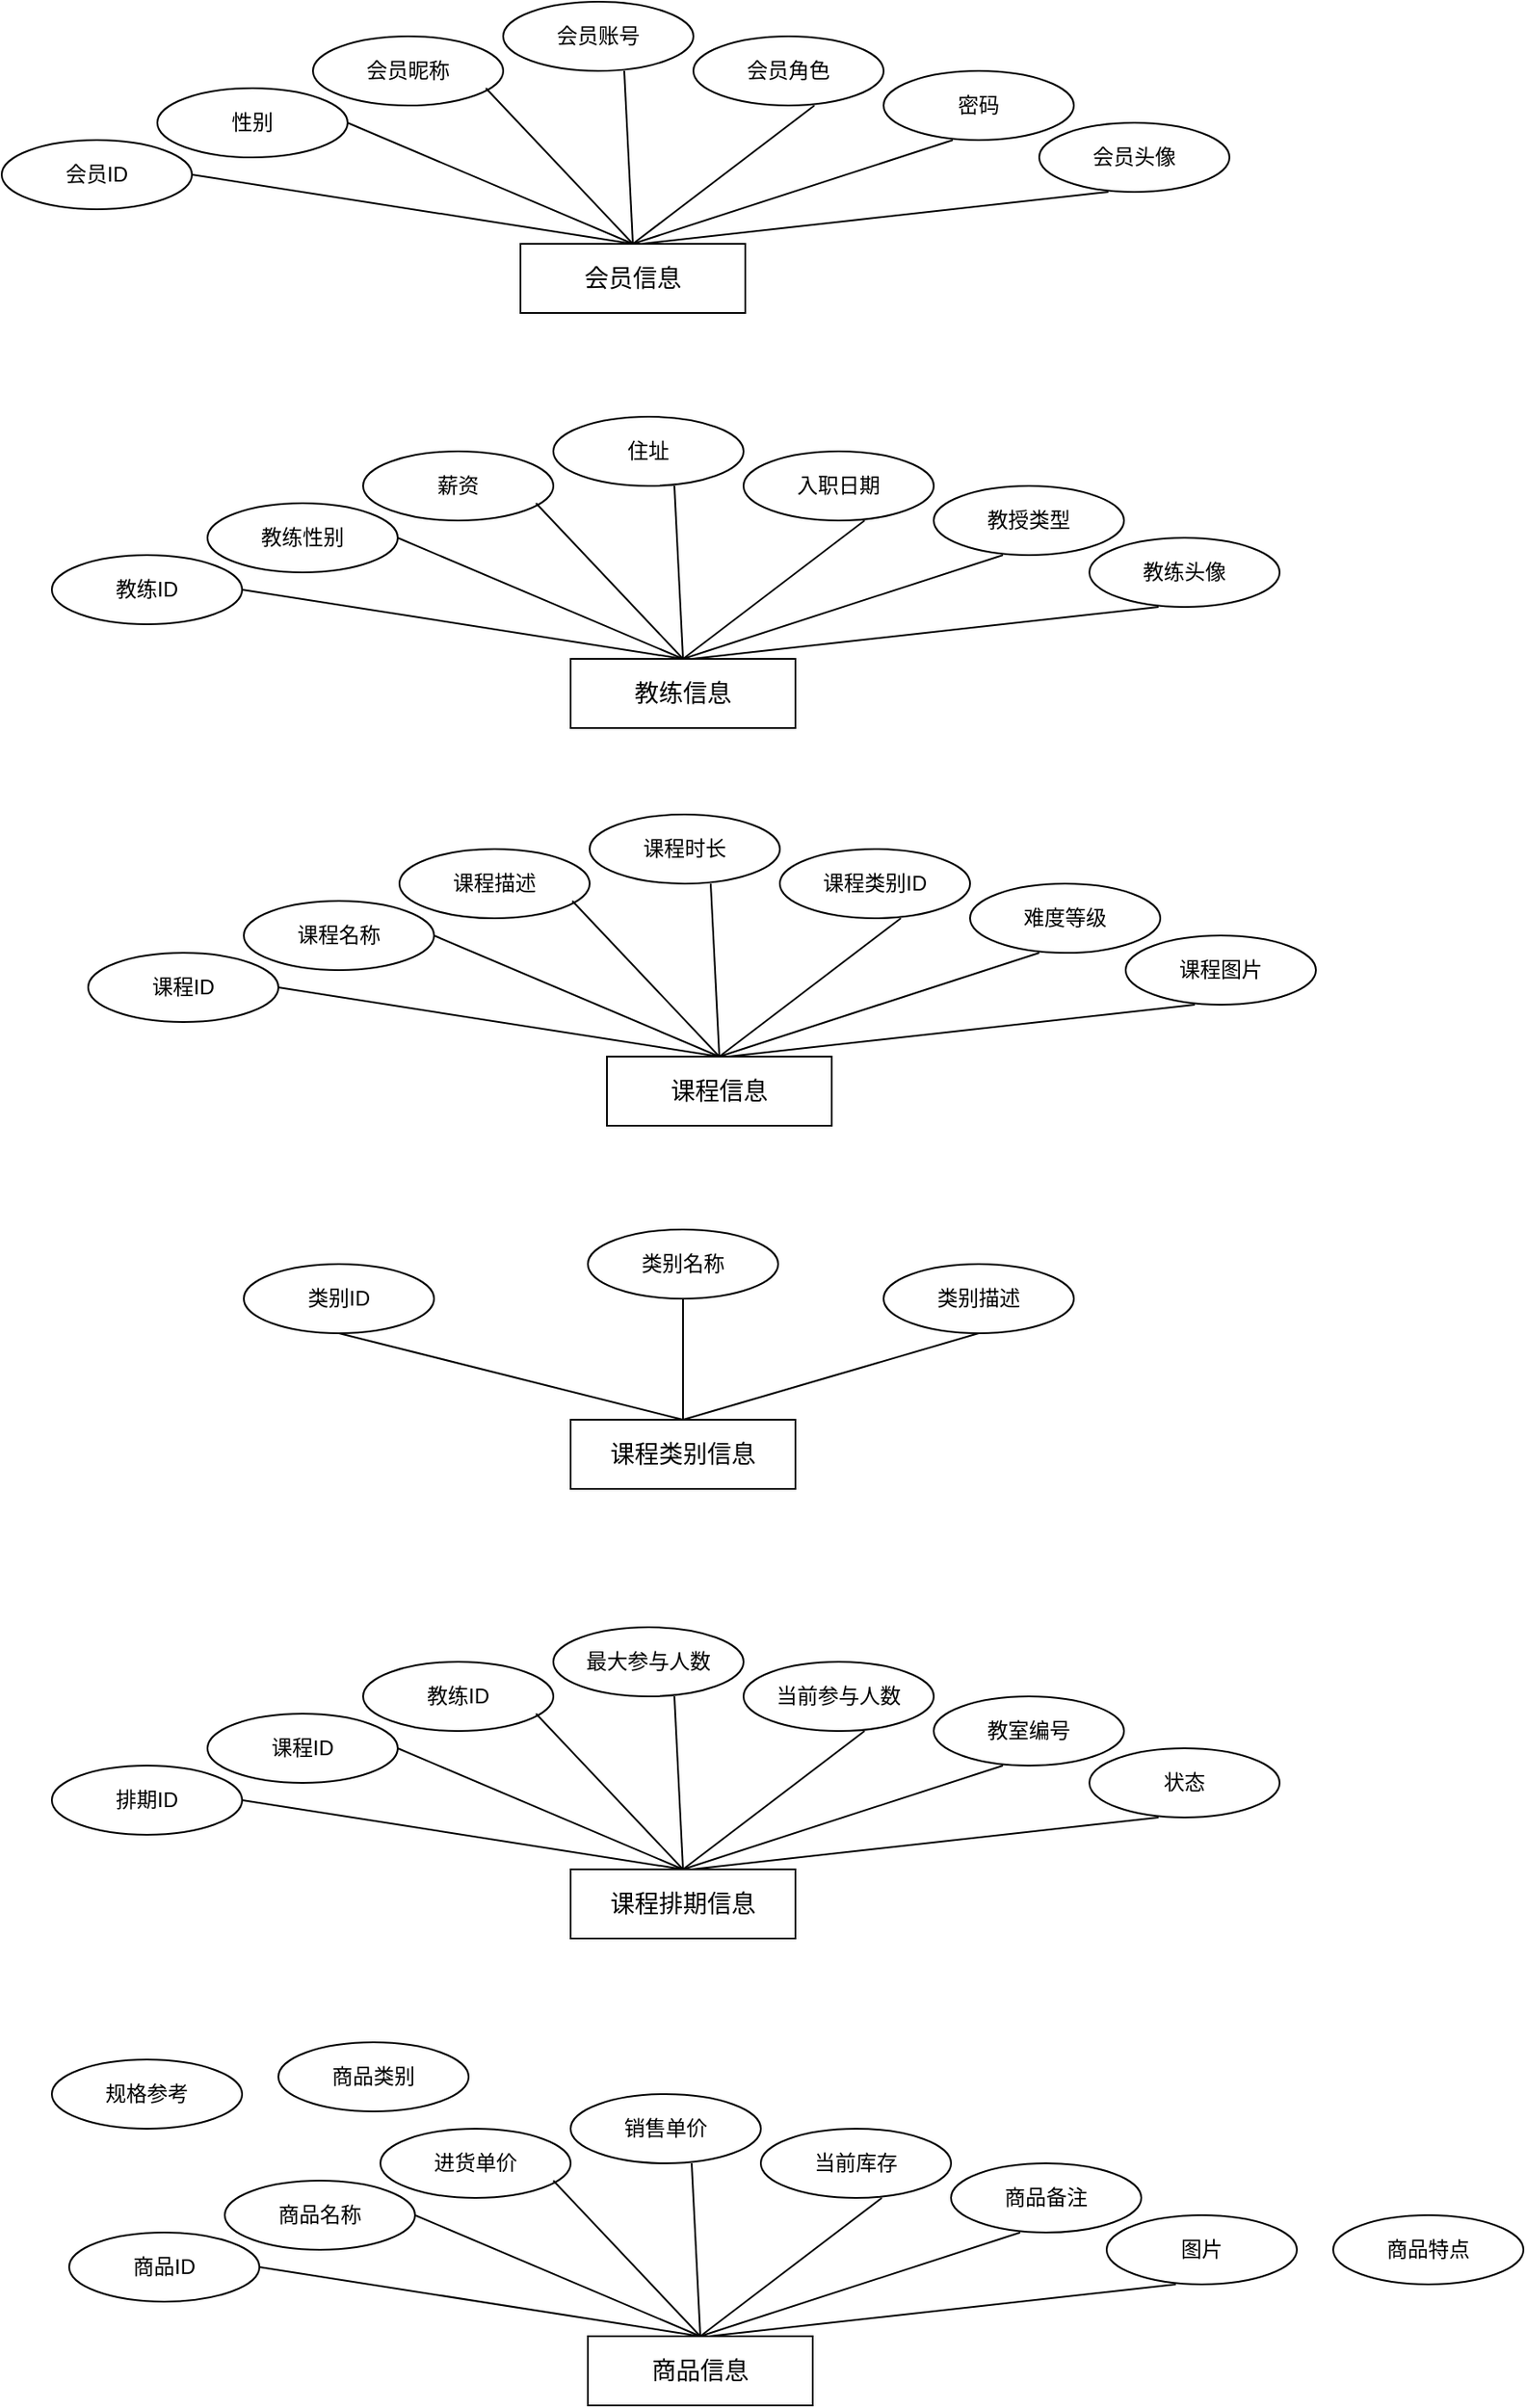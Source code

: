 <mxfile version="27.0.3" pages="2">
  <diagram name="第 1 页" id="zdntz2478s2lCkeFTCFq">
    <mxGraphModel dx="953" dy="567" grid="1" gridSize="10" guides="1" tooltips="1" connect="1" arrows="1" fold="1" page="1" pageScale="1" pageWidth="827" pageHeight="1169" math="0" shadow="0">
      <root>
        <mxCell id="0" />
        <mxCell id="1" parent="0" />
        <mxCell id="17QydgVOFod0C8i1eIwQ-2" value="&lt;font style=&quot;font-size: 14px;&quot;&gt;会员信息&lt;/font&gt;" style="rounded=0;whiteSpace=wrap;html=1;" parent="1" vertex="1">
          <mxGeometry x="330" y="410" width="130" height="40" as="geometry" />
        </mxCell>
        <mxCell id="17QydgVOFod0C8i1eIwQ-3" value="会员昵称" style="ellipse;whiteSpace=wrap;html=1;" parent="1" vertex="1">
          <mxGeometry x="210" y="290" width="110" height="40" as="geometry" />
        </mxCell>
        <mxCell id="17QydgVOFod0C8i1eIwQ-4" value="会员账号" style="ellipse;whiteSpace=wrap;html=1;" parent="1" vertex="1">
          <mxGeometry x="320" y="270" width="110" height="40" as="geometry" />
        </mxCell>
        <mxCell id="17QydgVOFod0C8i1eIwQ-5" value="会员头像" style="ellipse;whiteSpace=wrap;html=1;" parent="1" vertex="1">
          <mxGeometry x="630" y="340" width="110" height="40" as="geometry" />
        </mxCell>
        <mxCell id="17QydgVOFod0C8i1eIwQ-6" value="性别" style="ellipse;whiteSpace=wrap;html=1;" parent="1" vertex="1">
          <mxGeometry x="120" y="320" width="110" height="40" as="geometry" />
        </mxCell>
        <mxCell id="17QydgVOFod0C8i1eIwQ-7" value="会员角色" style="ellipse;whiteSpace=wrap;html=1;" parent="1" vertex="1">
          <mxGeometry x="430" y="290" width="110" height="40" as="geometry" />
        </mxCell>
        <mxCell id="17QydgVOFod0C8i1eIwQ-8" value="密码" style="ellipse;whiteSpace=wrap;html=1;" parent="1" vertex="1">
          <mxGeometry x="540" y="310" width="110" height="40" as="geometry" />
        </mxCell>
        <mxCell id="17QydgVOFod0C8i1eIwQ-11" value="会员ID" style="ellipse;whiteSpace=wrap;html=1;" parent="1" vertex="1">
          <mxGeometry x="30" y="350" width="110" height="40" as="geometry" />
        </mxCell>
        <mxCell id="17QydgVOFod0C8i1eIwQ-14" value="" style="endArrow=none;html=1;rounded=0;exitX=0.5;exitY=0;exitDx=0;exitDy=0;" parent="1" source="17QydgVOFod0C8i1eIwQ-2" edge="1">
          <mxGeometry width="50" height="50" relative="1" as="geometry">
            <mxPoint x="90" y="420" as="sourcePoint" />
            <mxPoint x="140" y="370" as="targetPoint" />
          </mxGeometry>
        </mxCell>
        <mxCell id="17QydgVOFod0C8i1eIwQ-15" value="" style="endArrow=none;html=1;rounded=0;exitX=0.5;exitY=0;exitDx=0;exitDy=0;" parent="1" source="17QydgVOFod0C8i1eIwQ-2" edge="1">
          <mxGeometry width="50" height="50" relative="1" as="geometry">
            <mxPoint x="180" y="390" as="sourcePoint" />
            <mxPoint x="230" y="340" as="targetPoint" />
          </mxGeometry>
        </mxCell>
        <mxCell id="17QydgVOFod0C8i1eIwQ-16" value="" style="endArrow=none;html=1;rounded=0;exitX=0.5;exitY=0;exitDx=0;exitDy=0;" parent="1" source="17QydgVOFod0C8i1eIwQ-2" edge="1">
          <mxGeometry width="50" height="50" relative="1" as="geometry">
            <mxPoint x="260" y="370" as="sourcePoint" />
            <mxPoint x="310" y="320" as="targetPoint" />
          </mxGeometry>
        </mxCell>
        <mxCell id="17QydgVOFod0C8i1eIwQ-17" value="" style="endArrow=none;html=1;rounded=0;exitX=0.5;exitY=0;exitDx=0;exitDy=0;" parent="1" source="17QydgVOFod0C8i1eIwQ-2" edge="1">
          <mxGeometry width="50" height="50" relative="1" as="geometry">
            <mxPoint x="340" y="360" as="sourcePoint" />
            <mxPoint x="390" y="310" as="targetPoint" />
          </mxGeometry>
        </mxCell>
        <mxCell id="17QydgVOFod0C8i1eIwQ-18" value="" style="endArrow=none;html=1;rounded=0;exitX=0.5;exitY=0;exitDx=0;exitDy=0;" parent="1" source="17QydgVOFod0C8i1eIwQ-2" edge="1">
          <mxGeometry width="50" height="50" relative="1" as="geometry">
            <mxPoint x="390" y="410" as="sourcePoint" />
            <mxPoint x="500" y="330" as="targetPoint" />
          </mxGeometry>
        </mxCell>
        <mxCell id="17QydgVOFod0C8i1eIwQ-19" value="" style="endArrow=none;html=1;rounded=0;exitX=0.5;exitY=0;exitDx=0;exitDy=0;" parent="1" source="17QydgVOFod0C8i1eIwQ-2" edge="1">
          <mxGeometry width="50" height="50" relative="1" as="geometry">
            <mxPoint x="530" y="400" as="sourcePoint" />
            <mxPoint x="580" y="350" as="targetPoint" />
          </mxGeometry>
        </mxCell>
        <mxCell id="17QydgVOFod0C8i1eIwQ-20" value="" style="endArrow=none;html=1;rounded=0;" parent="1" edge="1">
          <mxGeometry width="50" height="50" relative="1" as="geometry">
            <mxPoint x="400" y="410" as="sourcePoint" />
            <mxPoint x="670" y="380" as="targetPoint" />
          </mxGeometry>
        </mxCell>
        <mxCell id="17QydgVOFod0C8i1eIwQ-21" value="&lt;font style=&quot;font-size: 14px;&quot;&gt;教练信息&lt;/font&gt;" style="rounded=0;whiteSpace=wrap;html=1;" parent="1" vertex="1">
          <mxGeometry x="359" y="650" width="130" height="40" as="geometry" />
        </mxCell>
        <mxCell id="17QydgVOFod0C8i1eIwQ-22" value="薪资" style="ellipse;whiteSpace=wrap;html=1;" parent="1" vertex="1">
          <mxGeometry x="239" y="530" width="110" height="40" as="geometry" />
        </mxCell>
        <mxCell id="17QydgVOFod0C8i1eIwQ-23" value="住址" style="ellipse;whiteSpace=wrap;html=1;" parent="1" vertex="1">
          <mxGeometry x="349" y="510" width="110" height="40" as="geometry" />
        </mxCell>
        <mxCell id="17QydgVOFod0C8i1eIwQ-24" value="教练头像" style="ellipse;whiteSpace=wrap;html=1;" parent="1" vertex="1">
          <mxGeometry x="659" y="580" width="110" height="40" as="geometry" />
        </mxCell>
        <mxCell id="17QydgVOFod0C8i1eIwQ-25" value="教练性别" style="ellipse;whiteSpace=wrap;html=1;" parent="1" vertex="1">
          <mxGeometry x="149" y="560" width="110" height="40" as="geometry" />
        </mxCell>
        <mxCell id="17QydgVOFod0C8i1eIwQ-26" value="入职日期" style="ellipse;whiteSpace=wrap;html=1;" parent="1" vertex="1">
          <mxGeometry x="459" y="530" width="110" height="40" as="geometry" />
        </mxCell>
        <mxCell id="17QydgVOFod0C8i1eIwQ-27" value="教授类型" style="ellipse;whiteSpace=wrap;html=1;" parent="1" vertex="1">
          <mxGeometry x="569" y="550" width="110" height="40" as="geometry" />
        </mxCell>
        <mxCell id="17QydgVOFod0C8i1eIwQ-28" value="教练ID" style="ellipse;whiteSpace=wrap;html=1;" parent="1" vertex="1">
          <mxGeometry x="59" y="590" width="110" height="40" as="geometry" />
        </mxCell>
        <mxCell id="17QydgVOFod0C8i1eIwQ-29" value="" style="endArrow=none;html=1;rounded=0;exitX=0.5;exitY=0;exitDx=0;exitDy=0;" parent="1" source="17QydgVOFod0C8i1eIwQ-21" edge="1">
          <mxGeometry width="50" height="50" relative="1" as="geometry">
            <mxPoint x="119" y="660" as="sourcePoint" />
            <mxPoint x="169" y="610" as="targetPoint" />
          </mxGeometry>
        </mxCell>
        <mxCell id="17QydgVOFod0C8i1eIwQ-30" value="" style="endArrow=none;html=1;rounded=0;exitX=0.5;exitY=0;exitDx=0;exitDy=0;" parent="1" source="17QydgVOFod0C8i1eIwQ-21" edge="1">
          <mxGeometry width="50" height="50" relative="1" as="geometry">
            <mxPoint x="209" y="630" as="sourcePoint" />
            <mxPoint x="259" y="580" as="targetPoint" />
          </mxGeometry>
        </mxCell>
        <mxCell id="17QydgVOFod0C8i1eIwQ-31" value="" style="endArrow=none;html=1;rounded=0;exitX=0.5;exitY=0;exitDx=0;exitDy=0;" parent="1" source="17QydgVOFod0C8i1eIwQ-21" edge="1">
          <mxGeometry width="50" height="50" relative="1" as="geometry">
            <mxPoint x="289" y="610" as="sourcePoint" />
            <mxPoint x="339" y="560" as="targetPoint" />
          </mxGeometry>
        </mxCell>
        <mxCell id="17QydgVOFod0C8i1eIwQ-32" value="" style="endArrow=none;html=1;rounded=0;exitX=0.5;exitY=0;exitDx=0;exitDy=0;" parent="1" source="17QydgVOFod0C8i1eIwQ-21" edge="1">
          <mxGeometry width="50" height="50" relative="1" as="geometry">
            <mxPoint x="369" y="600" as="sourcePoint" />
            <mxPoint x="419" y="550" as="targetPoint" />
          </mxGeometry>
        </mxCell>
        <mxCell id="17QydgVOFod0C8i1eIwQ-33" value="" style="endArrow=none;html=1;rounded=0;exitX=0.5;exitY=0;exitDx=0;exitDy=0;" parent="1" source="17QydgVOFod0C8i1eIwQ-21" edge="1">
          <mxGeometry width="50" height="50" relative="1" as="geometry">
            <mxPoint x="419" y="650" as="sourcePoint" />
            <mxPoint x="529" y="570" as="targetPoint" />
          </mxGeometry>
        </mxCell>
        <mxCell id="17QydgVOFod0C8i1eIwQ-34" value="" style="endArrow=none;html=1;rounded=0;exitX=0.5;exitY=0;exitDx=0;exitDy=0;" parent="1" source="17QydgVOFod0C8i1eIwQ-21" edge="1">
          <mxGeometry width="50" height="50" relative="1" as="geometry">
            <mxPoint x="559" y="640" as="sourcePoint" />
            <mxPoint x="609" y="590" as="targetPoint" />
          </mxGeometry>
        </mxCell>
        <mxCell id="17QydgVOFod0C8i1eIwQ-35" value="" style="endArrow=none;html=1;rounded=0;" parent="1" edge="1">
          <mxGeometry width="50" height="50" relative="1" as="geometry">
            <mxPoint x="429" y="650" as="sourcePoint" />
            <mxPoint x="699" y="620" as="targetPoint" />
          </mxGeometry>
        </mxCell>
        <mxCell id="svAXorbb0JacJAwmI3sZ-1" value="&lt;font style=&quot;font-size: 14px;&quot;&gt;课程信息&lt;/font&gt;" style="rounded=0;whiteSpace=wrap;html=1;" vertex="1" parent="1">
          <mxGeometry x="380" y="880" width="130" height="40" as="geometry" />
        </mxCell>
        <mxCell id="svAXorbb0JacJAwmI3sZ-2" value="课程描述" style="ellipse;whiteSpace=wrap;html=1;" vertex="1" parent="1">
          <mxGeometry x="260" y="760" width="110" height="40" as="geometry" />
        </mxCell>
        <mxCell id="svAXorbb0JacJAwmI3sZ-3" value="课程时长" style="ellipse;whiteSpace=wrap;html=1;" vertex="1" parent="1">
          <mxGeometry x="370" y="740" width="110" height="40" as="geometry" />
        </mxCell>
        <mxCell id="svAXorbb0JacJAwmI3sZ-4" value="课程图片" style="ellipse;whiteSpace=wrap;html=1;" vertex="1" parent="1">
          <mxGeometry x="680" y="810" width="110" height="40" as="geometry" />
        </mxCell>
        <mxCell id="svAXorbb0JacJAwmI3sZ-5" value="课程名称" style="ellipse;whiteSpace=wrap;html=1;" vertex="1" parent="1">
          <mxGeometry x="170" y="790" width="110" height="40" as="geometry" />
        </mxCell>
        <mxCell id="svAXorbb0JacJAwmI3sZ-6" value="课程类别ID" style="ellipse;whiteSpace=wrap;html=1;" vertex="1" parent="1">
          <mxGeometry x="480" y="760" width="110" height="40" as="geometry" />
        </mxCell>
        <mxCell id="svAXorbb0JacJAwmI3sZ-7" value="难度等级" style="ellipse;whiteSpace=wrap;html=1;" vertex="1" parent="1">
          <mxGeometry x="590" y="780" width="110" height="40" as="geometry" />
        </mxCell>
        <mxCell id="svAXorbb0JacJAwmI3sZ-8" value="课程ID" style="ellipse;whiteSpace=wrap;html=1;" vertex="1" parent="1">
          <mxGeometry x="80" y="820" width="110" height="40" as="geometry" />
        </mxCell>
        <mxCell id="svAXorbb0JacJAwmI3sZ-9" value="" style="endArrow=none;html=1;rounded=0;exitX=0.5;exitY=0;exitDx=0;exitDy=0;" edge="1" parent="1" source="svAXorbb0JacJAwmI3sZ-1">
          <mxGeometry width="50" height="50" relative="1" as="geometry">
            <mxPoint x="140" y="890" as="sourcePoint" />
            <mxPoint x="190" y="840" as="targetPoint" />
          </mxGeometry>
        </mxCell>
        <mxCell id="svAXorbb0JacJAwmI3sZ-10" value="" style="endArrow=none;html=1;rounded=0;exitX=0.5;exitY=0;exitDx=0;exitDy=0;" edge="1" parent="1" source="svAXorbb0JacJAwmI3sZ-1">
          <mxGeometry width="50" height="50" relative="1" as="geometry">
            <mxPoint x="230" y="860" as="sourcePoint" />
            <mxPoint x="280" y="810" as="targetPoint" />
          </mxGeometry>
        </mxCell>
        <mxCell id="svAXorbb0JacJAwmI3sZ-11" value="" style="endArrow=none;html=1;rounded=0;exitX=0.5;exitY=0;exitDx=0;exitDy=0;" edge="1" parent="1" source="svAXorbb0JacJAwmI3sZ-1">
          <mxGeometry width="50" height="50" relative="1" as="geometry">
            <mxPoint x="310" y="840" as="sourcePoint" />
            <mxPoint x="360" y="790" as="targetPoint" />
          </mxGeometry>
        </mxCell>
        <mxCell id="svAXorbb0JacJAwmI3sZ-12" value="" style="endArrow=none;html=1;rounded=0;exitX=0.5;exitY=0;exitDx=0;exitDy=0;" edge="1" parent="1" source="svAXorbb0JacJAwmI3sZ-1">
          <mxGeometry width="50" height="50" relative="1" as="geometry">
            <mxPoint x="390" y="830" as="sourcePoint" />
            <mxPoint x="440" y="780" as="targetPoint" />
          </mxGeometry>
        </mxCell>
        <mxCell id="svAXorbb0JacJAwmI3sZ-13" value="" style="endArrow=none;html=1;rounded=0;exitX=0.5;exitY=0;exitDx=0;exitDy=0;" edge="1" parent="1" source="svAXorbb0JacJAwmI3sZ-1">
          <mxGeometry width="50" height="50" relative="1" as="geometry">
            <mxPoint x="440" y="880" as="sourcePoint" />
            <mxPoint x="550" y="800" as="targetPoint" />
          </mxGeometry>
        </mxCell>
        <mxCell id="svAXorbb0JacJAwmI3sZ-14" value="" style="endArrow=none;html=1;rounded=0;exitX=0.5;exitY=0;exitDx=0;exitDy=0;" edge="1" parent="1" source="svAXorbb0JacJAwmI3sZ-1">
          <mxGeometry width="50" height="50" relative="1" as="geometry">
            <mxPoint x="580" y="870" as="sourcePoint" />
            <mxPoint x="630" y="820" as="targetPoint" />
          </mxGeometry>
        </mxCell>
        <mxCell id="svAXorbb0JacJAwmI3sZ-15" value="" style="endArrow=none;html=1;rounded=0;" edge="1" parent="1">
          <mxGeometry width="50" height="50" relative="1" as="geometry">
            <mxPoint x="450" y="880" as="sourcePoint" />
            <mxPoint x="720" y="850" as="targetPoint" />
          </mxGeometry>
        </mxCell>
        <mxCell id="svAXorbb0JacJAwmI3sZ-16" value="&lt;font style=&quot;font-size: 14px;&quot;&gt;课程类别信息&lt;/font&gt;" style="rounded=0;whiteSpace=wrap;html=1;" vertex="1" parent="1">
          <mxGeometry x="359" y="1090" width="130" height="40" as="geometry" />
        </mxCell>
        <mxCell id="svAXorbb0JacJAwmI3sZ-17" value="类别描述" style="ellipse;whiteSpace=wrap;html=1;" vertex="1" parent="1">
          <mxGeometry x="540" y="1000" width="110" height="40" as="geometry" />
        </mxCell>
        <mxCell id="svAXorbb0JacJAwmI3sZ-20" value="类别名称" style="ellipse;whiteSpace=wrap;html=1;" vertex="1" parent="1">
          <mxGeometry x="369" y="980" width="110" height="40" as="geometry" />
        </mxCell>
        <mxCell id="svAXorbb0JacJAwmI3sZ-23" value="类别ID" style="ellipse;whiteSpace=wrap;html=1;" vertex="1" parent="1">
          <mxGeometry x="170" y="1000" width="110" height="40" as="geometry" />
        </mxCell>
        <mxCell id="svAXorbb0JacJAwmI3sZ-24" value="" style="endArrow=none;html=1;rounded=0;exitX=0.5;exitY=0;exitDx=0;exitDy=0;entryX=0.5;entryY=1;entryDx=0;entryDy=0;" edge="1" parent="1" source="svAXorbb0JacJAwmI3sZ-16" target="svAXorbb0JacJAwmI3sZ-23">
          <mxGeometry width="50" height="50" relative="1" as="geometry">
            <mxPoint x="119" y="1100" as="sourcePoint" />
            <mxPoint x="169" y="1050" as="targetPoint" />
          </mxGeometry>
        </mxCell>
        <mxCell id="svAXorbb0JacJAwmI3sZ-26" value="" style="endArrow=none;html=1;rounded=0;exitX=0.5;exitY=0;exitDx=0;exitDy=0;entryX=0.5;entryY=1;entryDx=0;entryDy=0;" edge="1" parent="1" source="svAXorbb0JacJAwmI3sZ-16" target="svAXorbb0JacJAwmI3sZ-17">
          <mxGeometry width="50" height="50" relative="1" as="geometry">
            <mxPoint x="289" y="1050" as="sourcePoint" />
            <mxPoint x="339" y="1000" as="targetPoint" />
          </mxGeometry>
        </mxCell>
        <mxCell id="svAXorbb0JacJAwmI3sZ-31" value="" style="endArrow=none;html=1;rounded=0;exitX=0.5;exitY=0;exitDx=0;exitDy=0;entryX=0.5;entryY=1;entryDx=0;entryDy=0;" edge="1" parent="1" source="svAXorbb0JacJAwmI3sZ-16" target="svAXorbb0JacJAwmI3sZ-20">
          <mxGeometry width="50" height="50" relative="1" as="geometry">
            <mxPoint x="390" y="1040" as="sourcePoint" />
            <mxPoint x="440" y="990" as="targetPoint" />
          </mxGeometry>
        </mxCell>
        <mxCell id="svAXorbb0JacJAwmI3sZ-32" value="&lt;font style=&quot;font-size: 14px;&quot;&gt;课程排期信息&lt;/font&gt;" style="rounded=0;whiteSpace=wrap;html=1;" vertex="1" parent="1">
          <mxGeometry x="359" y="1350" width="130" height="40" as="geometry" />
        </mxCell>
        <mxCell id="svAXorbb0JacJAwmI3sZ-33" value="教练ID" style="ellipse;whiteSpace=wrap;html=1;" vertex="1" parent="1">
          <mxGeometry x="239" y="1230" width="110" height="40" as="geometry" />
        </mxCell>
        <mxCell id="svAXorbb0JacJAwmI3sZ-34" value="最大参与人数" style="ellipse;whiteSpace=wrap;html=1;" vertex="1" parent="1">
          <mxGeometry x="349" y="1210" width="110" height="40" as="geometry" />
        </mxCell>
        <mxCell id="svAXorbb0JacJAwmI3sZ-35" value="状态" style="ellipse;whiteSpace=wrap;html=1;" vertex="1" parent="1">
          <mxGeometry x="659" y="1280" width="110" height="40" as="geometry" />
        </mxCell>
        <mxCell id="svAXorbb0JacJAwmI3sZ-36" value="课程ID" style="ellipse;whiteSpace=wrap;html=1;" vertex="1" parent="1">
          <mxGeometry x="149" y="1260" width="110" height="40" as="geometry" />
        </mxCell>
        <mxCell id="svAXorbb0JacJAwmI3sZ-37" value="当前参与人数" style="ellipse;whiteSpace=wrap;html=1;" vertex="1" parent="1">
          <mxGeometry x="459" y="1230" width="110" height="40" as="geometry" />
        </mxCell>
        <mxCell id="svAXorbb0JacJAwmI3sZ-38" value="教室编号" style="ellipse;whiteSpace=wrap;html=1;" vertex="1" parent="1">
          <mxGeometry x="569" y="1250" width="110" height="40" as="geometry" />
        </mxCell>
        <mxCell id="svAXorbb0JacJAwmI3sZ-39" value="排期ID" style="ellipse;whiteSpace=wrap;html=1;" vertex="1" parent="1">
          <mxGeometry x="59" y="1290" width="110" height="40" as="geometry" />
        </mxCell>
        <mxCell id="svAXorbb0JacJAwmI3sZ-40" value="" style="endArrow=none;html=1;rounded=0;exitX=0.5;exitY=0;exitDx=0;exitDy=0;" edge="1" parent="1" source="svAXorbb0JacJAwmI3sZ-32">
          <mxGeometry width="50" height="50" relative="1" as="geometry">
            <mxPoint x="119" y="1360" as="sourcePoint" />
            <mxPoint x="169" y="1310" as="targetPoint" />
          </mxGeometry>
        </mxCell>
        <mxCell id="svAXorbb0JacJAwmI3sZ-41" value="" style="endArrow=none;html=1;rounded=0;exitX=0.5;exitY=0;exitDx=0;exitDy=0;" edge="1" parent="1" source="svAXorbb0JacJAwmI3sZ-32">
          <mxGeometry width="50" height="50" relative="1" as="geometry">
            <mxPoint x="209" y="1330" as="sourcePoint" />
            <mxPoint x="259" y="1280" as="targetPoint" />
          </mxGeometry>
        </mxCell>
        <mxCell id="svAXorbb0JacJAwmI3sZ-42" value="" style="endArrow=none;html=1;rounded=0;exitX=0.5;exitY=0;exitDx=0;exitDy=0;" edge="1" parent="1" source="svAXorbb0JacJAwmI3sZ-32">
          <mxGeometry width="50" height="50" relative="1" as="geometry">
            <mxPoint x="289" y="1310" as="sourcePoint" />
            <mxPoint x="339" y="1260" as="targetPoint" />
          </mxGeometry>
        </mxCell>
        <mxCell id="svAXorbb0JacJAwmI3sZ-43" value="" style="endArrow=none;html=1;rounded=0;exitX=0.5;exitY=0;exitDx=0;exitDy=0;" edge="1" parent="1" source="svAXorbb0JacJAwmI3sZ-32">
          <mxGeometry width="50" height="50" relative="1" as="geometry">
            <mxPoint x="369" y="1300" as="sourcePoint" />
            <mxPoint x="419" y="1250" as="targetPoint" />
          </mxGeometry>
        </mxCell>
        <mxCell id="svAXorbb0JacJAwmI3sZ-44" value="" style="endArrow=none;html=1;rounded=0;exitX=0.5;exitY=0;exitDx=0;exitDy=0;" edge="1" parent="1" source="svAXorbb0JacJAwmI3sZ-32">
          <mxGeometry width="50" height="50" relative="1" as="geometry">
            <mxPoint x="419" y="1350" as="sourcePoint" />
            <mxPoint x="529" y="1270" as="targetPoint" />
          </mxGeometry>
        </mxCell>
        <mxCell id="svAXorbb0JacJAwmI3sZ-45" value="" style="endArrow=none;html=1;rounded=0;exitX=0.5;exitY=0;exitDx=0;exitDy=0;" edge="1" parent="1" source="svAXorbb0JacJAwmI3sZ-32">
          <mxGeometry width="50" height="50" relative="1" as="geometry">
            <mxPoint x="559" y="1340" as="sourcePoint" />
            <mxPoint x="609" y="1290" as="targetPoint" />
          </mxGeometry>
        </mxCell>
        <mxCell id="svAXorbb0JacJAwmI3sZ-46" value="" style="endArrow=none;html=1;rounded=0;" edge="1" parent="1">
          <mxGeometry width="50" height="50" relative="1" as="geometry">
            <mxPoint x="429" y="1350" as="sourcePoint" />
            <mxPoint x="699" y="1320" as="targetPoint" />
          </mxGeometry>
        </mxCell>
        <mxCell id="svAXorbb0JacJAwmI3sZ-62" value="&lt;font style=&quot;font-size: 14px;&quot;&gt;商品信息&lt;/font&gt;" style="rounded=0;whiteSpace=wrap;html=1;" vertex="1" parent="1">
          <mxGeometry x="369" y="1620" width="130" height="40" as="geometry" />
        </mxCell>
        <mxCell id="svAXorbb0JacJAwmI3sZ-63" value="进货单价" style="ellipse;whiteSpace=wrap;html=1;" vertex="1" parent="1">
          <mxGeometry x="249" y="1500" width="110" height="40" as="geometry" />
        </mxCell>
        <mxCell id="svAXorbb0JacJAwmI3sZ-64" value="销售单价" style="ellipse;whiteSpace=wrap;html=1;" vertex="1" parent="1">
          <mxGeometry x="359" y="1480" width="110" height="40" as="geometry" />
        </mxCell>
        <mxCell id="svAXorbb0JacJAwmI3sZ-65" value="图片" style="ellipse;whiteSpace=wrap;html=1;" vertex="1" parent="1">
          <mxGeometry x="669" y="1550" width="110" height="40" as="geometry" />
        </mxCell>
        <mxCell id="svAXorbb0JacJAwmI3sZ-66" value="商品名称" style="ellipse;whiteSpace=wrap;html=1;" vertex="1" parent="1">
          <mxGeometry x="159" y="1530" width="110" height="40" as="geometry" />
        </mxCell>
        <mxCell id="svAXorbb0JacJAwmI3sZ-67" value="当前库存" style="ellipse;whiteSpace=wrap;html=1;" vertex="1" parent="1">
          <mxGeometry x="469" y="1500" width="110" height="40" as="geometry" />
        </mxCell>
        <mxCell id="svAXorbb0JacJAwmI3sZ-68" value="商品备注" style="ellipse;whiteSpace=wrap;html=1;" vertex="1" parent="1">
          <mxGeometry x="579" y="1520" width="110" height="40" as="geometry" />
        </mxCell>
        <mxCell id="svAXorbb0JacJAwmI3sZ-69" value="商品ID" style="ellipse;whiteSpace=wrap;html=1;" vertex="1" parent="1">
          <mxGeometry x="69" y="1560" width="110" height="40" as="geometry" />
        </mxCell>
        <mxCell id="svAXorbb0JacJAwmI3sZ-70" value="" style="endArrow=none;html=1;rounded=0;exitX=0.5;exitY=0;exitDx=0;exitDy=0;" edge="1" parent="1" source="svAXorbb0JacJAwmI3sZ-62">
          <mxGeometry width="50" height="50" relative="1" as="geometry">
            <mxPoint x="129" y="1630" as="sourcePoint" />
            <mxPoint x="179" y="1580" as="targetPoint" />
          </mxGeometry>
        </mxCell>
        <mxCell id="svAXorbb0JacJAwmI3sZ-71" value="" style="endArrow=none;html=1;rounded=0;exitX=0.5;exitY=0;exitDx=0;exitDy=0;" edge="1" parent="1" source="svAXorbb0JacJAwmI3sZ-62">
          <mxGeometry width="50" height="50" relative="1" as="geometry">
            <mxPoint x="219" y="1600" as="sourcePoint" />
            <mxPoint x="269" y="1550" as="targetPoint" />
          </mxGeometry>
        </mxCell>
        <mxCell id="svAXorbb0JacJAwmI3sZ-72" value="" style="endArrow=none;html=1;rounded=0;exitX=0.5;exitY=0;exitDx=0;exitDy=0;" edge="1" parent="1" source="svAXorbb0JacJAwmI3sZ-62">
          <mxGeometry width="50" height="50" relative="1" as="geometry">
            <mxPoint x="299" y="1580" as="sourcePoint" />
            <mxPoint x="349" y="1530" as="targetPoint" />
          </mxGeometry>
        </mxCell>
        <mxCell id="svAXorbb0JacJAwmI3sZ-73" value="" style="endArrow=none;html=1;rounded=0;exitX=0.5;exitY=0;exitDx=0;exitDy=0;" edge="1" parent="1" source="svAXorbb0JacJAwmI3sZ-62">
          <mxGeometry width="50" height="50" relative="1" as="geometry">
            <mxPoint x="379" y="1570" as="sourcePoint" />
            <mxPoint x="429" y="1520" as="targetPoint" />
          </mxGeometry>
        </mxCell>
        <mxCell id="svAXorbb0JacJAwmI3sZ-74" value="" style="endArrow=none;html=1;rounded=0;exitX=0.5;exitY=0;exitDx=0;exitDy=0;" edge="1" parent="1" source="svAXorbb0JacJAwmI3sZ-62">
          <mxGeometry width="50" height="50" relative="1" as="geometry">
            <mxPoint x="429" y="1620" as="sourcePoint" />
            <mxPoint x="539" y="1540" as="targetPoint" />
          </mxGeometry>
        </mxCell>
        <mxCell id="svAXorbb0JacJAwmI3sZ-75" value="" style="endArrow=none;html=1;rounded=0;exitX=0.5;exitY=0;exitDx=0;exitDy=0;" edge="1" parent="1" source="svAXorbb0JacJAwmI3sZ-62">
          <mxGeometry width="50" height="50" relative="1" as="geometry">
            <mxPoint x="569" y="1610" as="sourcePoint" />
            <mxPoint x="619" y="1560" as="targetPoint" />
          </mxGeometry>
        </mxCell>
        <mxCell id="svAXorbb0JacJAwmI3sZ-76" value="" style="endArrow=none;html=1;rounded=0;" edge="1" parent="1">
          <mxGeometry width="50" height="50" relative="1" as="geometry">
            <mxPoint x="439" y="1620" as="sourcePoint" />
            <mxPoint x="709" y="1590" as="targetPoint" />
          </mxGeometry>
        </mxCell>
        <mxCell id="svAXorbb0JacJAwmI3sZ-77" value="商品特点" style="ellipse;whiteSpace=wrap;html=1;" vertex="1" parent="1">
          <mxGeometry x="800" y="1550" width="110" height="40" as="geometry" />
        </mxCell>
        <mxCell id="svAXorbb0JacJAwmI3sZ-78" value="规格参考" style="ellipse;whiteSpace=wrap;html=1;" vertex="1" parent="1">
          <mxGeometry x="59" y="1460" width="110" height="40" as="geometry" />
        </mxCell>
        <mxCell id="svAXorbb0JacJAwmI3sZ-79" value="商品类别" style="ellipse;whiteSpace=wrap;html=1;" vertex="1" parent="1">
          <mxGeometry x="190" y="1450" width="110" height="40" as="geometry" />
        </mxCell>
      </root>
    </mxGraphModel>
  </diagram>
  <diagram id="pUSIjOka6l-_nhCBTFnc" name="第 2 页">
    <mxGraphModel dx="1930" dy="657" grid="1" gridSize="10" guides="1" tooltips="1" connect="1" arrows="1" fold="1" page="1" pageScale="1" pageWidth="827" pageHeight="1169" math="0" shadow="0">
      <root>
        <mxCell id="0" />
        <mxCell id="1" parent="0" />
        <mxCell id="TsKX9oGN1Ei0qKly57jY-62" style="edgeStyle=orthogonalEdgeStyle;rounded=0;orthogonalLoop=1;jettySize=auto;html=1;exitX=0.5;exitY=1;exitDx=0;exitDy=0;entryX=0.5;entryY=0;entryDx=0;entryDy=0;fontFamily=Helvetica;fontSize=12;fontColor=default;resizable=1;endArrow=none;startFill=0;dashed=1;" edge="1" parent="1" source="TsKX9oGN1Ei0qKly57jY-3" target="TsKX9oGN1Ei0qKly57jY-15">
          <mxGeometry relative="1" as="geometry" />
        </mxCell>
        <mxCell id="TsKX9oGN1Ei0qKly57jY-3" value="&lt;font style=&quot;font-size: 22px;&quot;&gt;&amp;nbsp; &amp;nbsp;用户层&lt;/font&gt;" style="rounded=1;whiteSpace=wrap;html=1;strokeColor=default;align=left;verticalAlign=middle;fontFamily=Helvetica;fontSize=12;fontColor=default;resizable=1;fillColor=#BAE7C7;" vertex="1" parent="1">
          <mxGeometry x="-61" y="520" width="740" height="100" as="geometry" />
        </mxCell>
        <mxCell id="TsKX9oGN1Ei0qKly57jY-7" value="&lt;font style=&quot;font-size: 16px;&quot;&gt;会员用户&lt;/font&gt;" style="rounded=1;whiteSpace=wrap;html=1;strokeColor=default;align=center;verticalAlign=middle;fontFamily=Helvetica;fontSize=12;fontColor=default;resizable=1;fillColor=default;" vertex="1" parent="1">
          <mxGeometry x="130" y="540" width="160" height="60" as="geometry" />
        </mxCell>
        <mxCell id="TsKX9oGN1Ei0qKly57jY-10" value="&lt;font style=&quot;font-size: 16px;&quot;&gt;管理员&lt;/font&gt;" style="rounded=1;whiteSpace=wrap;html=1;strokeColor=default;align=center;verticalAlign=middle;fontFamily=Helvetica;fontSize=12;fontColor=default;resizable=1;fillColor=default;horizontal=1;" vertex="1" parent="1">
          <mxGeometry x="400" y="540" width="160" height="60" as="geometry" />
        </mxCell>
        <mxCell id="TsKX9oGN1Ei0qKly57jY-14" value="&lt;font style=&quot;font-size: 24px;&quot;&gt;&lt;b&gt;健身房系统架构图&lt;/b&gt;&lt;/font&gt;" style="text;html=1;align=center;verticalAlign=middle;resizable=1;points=[];autosize=1;strokeColor=none;fillColor=none;fontFamily=Helvetica;fontSize=12;fontColor=default;" vertex="1" parent="1">
          <mxGeometry x="160" y="460" width="220" height="40" as="geometry" />
        </mxCell>
        <mxCell id="TsKX9oGN1Ei0qKly57jY-56" style="edgeStyle=orthogonalEdgeStyle;rounded=0;orthogonalLoop=1;jettySize=auto;html=1;entryX=0.5;entryY=0;entryDx=0;entryDy=0;fontFamily=Helvetica;fontSize=12;fontColor=default;resizable=1;dashed=1;endArrow=none;startFill=0;" edge="1" parent="1" source="TsKX9oGN1Ei0qKly57jY-15" target="TsKX9oGN1Ei0qKly57jY-20">
          <mxGeometry relative="1" as="geometry" />
        </mxCell>
        <mxCell id="TsKX9oGN1Ei0qKly57jY-15" value="&lt;font style=&quot;font-size: 22px;&quot;&gt;&amp;nbsp; 接入层&lt;/font&gt;" style="rounded=1;whiteSpace=wrap;html=1;strokeColor=default;align=left;verticalAlign=middle;fontFamily=Helvetica;fontSize=12;fontColor=default;resizable=1;fillColor=#FFD8B1;" vertex="1" parent="1">
          <mxGeometry x="-61" y="660" width="740" height="100" as="geometry" />
        </mxCell>
        <mxCell id="TsKX9oGN1Ei0qKly57jY-16" value="&lt;font style=&quot;font-size: 16px;&quot;&gt;Ant Design Pro/Shadcn 前端框架&lt;/font&gt;" style="rounded=1;whiteSpace=wrap;html=1;strokeColor=default;align=center;verticalAlign=middle;fontFamily=Helvetica;fontSize=12;fontColor=default;resizable=1;fillColor=default;" vertex="1" parent="1">
          <mxGeometry x="70" y="680" width="370" height="60" as="geometry" />
        </mxCell>
        <mxCell id="TsKX9oGN1Ei0qKly57jY-19" value="&lt;font style=&quot;font-size: 16px;&quot;&gt;Nginx代理&lt;/font&gt;" style="rounded=1;whiteSpace=wrap;html=1;strokeColor=default;align=center;verticalAlign=middle;fontFamily=Helvetica;fontSize=12;fontColor=default;resizable=1;fillColor=default;horizontal=1;" vertex="1" parent="1">
          <mxGeometry x="480" y="680" width="160" height="60" as="geometry" />
        </mxCell>
        <mxCell id="TsKX9oGN1Ei0qKly57jY-73" style="edgeStyle=orthogonalEdgeStyle;rounded=0;orthogonalLoop=1;jettySize=auto;html=1;exitX=0.5;exitY=1;exitDx=0;exitDy=0;entryX=0.5;entryY=0;entryDx=0;entryDy=0;fontFamily=Helvetica;fontSize=12;fontColor=default;resizable=1;endArrow=none;startFill=0;dashed=1;" edge="1" parent="1" source="TsKX9oGN1Ei0qKly57jY-20" target="TsKX9oGN1Ei0qKly57jY-29">
          <mxGeometry relative="1" as="geometry" />
        </mxCell>
        <mxCell id="TsKX9oGN1Ei0qKly57jY-20" value="&lt;font style=&quot;font-size: 22px;&quot;&gt;&amp;nbsp; 业务层&lt;/font&gt;" style="rounded=1;whiteSpace=wrap;html=1;strokeColor=default;align=left;verticalAlign=middle;fontFamily=Helvetica;fontSize=12;fontColor=default;resizable=1;fillColor=#BAE7C7;" vertex="1" parent="1">
          <mxGeometry x="-61" y="800" width="740" height="130" as="geometry" />
        </mxCell>
        <mxCell id="TsKX9oGN1Ei0qKly57jY-21" value="&lt;font style=&quot;font-size: 16px;&quot;&gt;会员模块&lt;/font&gt;" style="rounded=1;whiteSpace=wrap;html=1;strokeColor=default;align=center;verticalAlign=middle;fontFamily=Helvetica;fontSize=12;fontColor=default;resizable=1;fillColor=default;" vertex="1" parent="1">
          <mxGeometry x="40" y="830" width="110" height="60" as="geometry" />
        </mxCell>
        <mxCell id="TsKX9oGN1Ei0qKly57jY-22" value="&lt;font style=&quot;font-size: 16px;&quot;&gt;课程模块&lt;/font&gt;" style="rounded=1;whiteSpace=wrap;html=1;strokeColor=default;align=center;verticalAlign=middle;fontFamily=Helvetica;fontSize=12;fontColor=default;resizable=1;fillColor=default;" vertex="1" parent="1">
          <mxGeometry x="160" y="830" width="110" height="60" as="geometry" />
        </mxCell>
        <mxCell id="TsKX9oGN1Ei0qKly57jY-23" value="&lt;font style=&quot;font-size: 16px;&quot;&gt;教练模块&lt;/font&gt;" style="rounded=1;whiteSpace=wrap;html=1;strokeColor=default;align=center;verticalAlign=middle;fontFamily=Helvetica;fontSize=12;fontColor=default;resizable=1;fillColor=default;" vertex="1" parent="1">
          <mxGeometry x="280" y="830" width="110" height="60" as="geometry" />
        </mxCell>
        <mxCell id="TsKX9oGN1Ei0qKly57jY-24" value="&lt;font style=&quot;font-size: 16px;&quot;&gt;器械模块&lt;/font&gt;" style="rounded=1;whiteSpace=wrap;html=1;strokeColor=default;align=center;verticalAlign=middle;fontFamily=Helvetica;fontSize=12;fontColor=default;resizable=1;fillColor=default;" vertex="1" parent="1">
          <mxGeometry x="400" y="830" width="110" height="60" as="geometry" />
        </mxCell>
        <mxCell id="TsKX9oGN1Ei0qKly57jY-25" value="&lt;font style=&quot;font-size: 16px;&quot;&gt;商品模块&lt;/font&gt;" style="rounded=1;whiteSpace=wrap;html=1;strokeColor=default;align=center;verticalAlign=middle;fontFamily=Helvetica;fontSize=12;fontColor=default;resizable=1;fillColor=default;" vertex="1" parent="1">
          <mxGeometry x="520" y="830" width="110" height="60" as="geometry" />
        </mxCell>
        <mxCell id="TsKX9oGN1Ei0qKly57jY-27" value="课程预约管理" style="rounded=0;whiteSpace=wrap;html=1;strokeColor=default;align=center;verticalAlign=top;fontFamily=Helvetica;fontSize=12;fontColor=default;resizable=1;fillColor=default;" vertex="1" parent="1">
          <mxGeometry x="70" y="900" width="200" height="22" as="geometry" />
        </mxCell>
        <mxCell id="TsKX9oGN1Ei0qKly57jY-28" value="商品交易管理" style="rounded=0;whiteSpace=wrap;html=1;strokeColor=default;align=center;verticalAlign=top;fontFamily=Helvetica;fontSize=12;fontColor=default;resizable=1;fillColor=default;" vertex="1" parent="1">
          <mxGeometry x="370" y="900" width="200" height="22" as="geometry" />
        </mxCell>
        <mxCell id="TsKX9oGN1Ei0qKly57jY-70" value="" style="edgeStyle=orthogonalEdgeStyle;rounded=0;orthogonalLoop=1;jettySize=auto;html=1;fontFamily=Helvetica;fontSize=12;fontColor=default;resizable=1;dashed=1;endArrow=none;startFill=0;" edge="1" parent="1" source="TsKX9oGN1Ei0qKly57jY-29" target="TsKX9oGN1Ei0qKly57jY-42">
          <mxGeometry relative="1" as="geometry" />
        </mxCell>
        <mxCell id="TsKX9oGN1Ei0qKly57jY-29" value="" style="rounded=1;whiteSpace=wrap;html=1;align=right;verticalAlign=bottom;fontFamily=Helvetica;fontSize=12;resizable=1;labelPosition=left;verticalLabelPosition=top;strokeWidth=1;fillColor=#FFE7B1;strokeColor=default;" vertex="1" parent="1">
          <mxGeometry x="-61" y="970" width="740" height="280" as="geometry" />
        </mxCell>
        <mxCell id="TsKX9oGN1Ei0qKly57jY-30" value="&lt;font style=&quot;font-size: 16px;&quot;&gt;&lt;b&gt;API接口服务&lt;/b&gt;&lt;/font&gt;" style="rounded=1;whiteSpace=wrap;html=1;strokeColor=default;align=center;verticalAlign=top;fontFamily=Helvetica;fontSize=12;fontColor=default;resizable=1;fillColor=light-dark(#DEECBF,#000000);fillStyle=auto;dashed=1;" vertex="1" parent="1">
          <mxGeometry x="68" y="990" width="600" height="120" as="geometry" />
        </mxCell>
        <mxCell id="TsKX9oGN1Ei0qKly57jY-31" value="&lt;font style=&quot;font-size: 14px;&quot;&gt;会员管理API&lt;/font&gt;" style="rounded=1;whiteSpace=wrap;html=1;strokeColor=default;align=center;verticalAlign=middle;fontFamily=Helvetica;fontSize=12;fontColor=default;resizable=1;fillColor=default;" vertex="1" parent="1">
          <mxGeometry x="90" y="1030" width="160" height="70" as="geometry" />
        </mxCell>
        <mxCell id="TsKX9oGN1Ei0qKly57jY-32" value="&lt;font style=&quot;font-size: 14px;&quot;&gt;课程管理API&lt;/font&gt;" style="rounded=1;whiteSpace=wrap;html=1;strokeColor=default;align=center;verticalAlign=middle;fontFamily=Helvetica;fontSize=12;fontColor=default;resizable=1;fillColor=default;" vertex="1" parent="1">
          <mxGeometry x="270" y="1030" width="160" height="70" as="geometry" />
        </mxCell>
        <mxCell id="TsKX9oGN1Ei0qKly57jY-33" value="&lt;font style=&quot;font-size: 14px;&quot;&gt;器械及商品API&lt;/font&gt;" style="rounded=1;whiteSpace=wrap;html=1;strokeColor=default;align=center;verticalAlign=middle;fontFamily=Helvetica;fontSize=12;fontColor=default;resizable=1;fillColor=default;" vertex="1" parent="1">
          <mxGeometry x="450" y="1030" width="160" height="70" as="geometry" />
        </mxCell>
        <mxCell id="TsKX9oGN1Ei0qKly57jY-35" value="&lt;span style=&quot;font-size: 16px;&quot;&gt;&lt;b&gt;核心服务&lt;/b&gt;&lt;/span&gt;" style="rounded=1;whiteSpace=wrap;html=1;strokeColor=default;align=center;verticalAlign=top;fontFamily=Helvetica;fontSize=12;fontColor=default;resizable=1;fillColor=light-dark(#DEE0DD,#000000);fillStyle=auto;dashed=1;" vertex="1" parent="1">
          <mxGeometry x="68" y="1120" width="600" height="120" as="geometry" />
        </mxCell>
        <mxCell id="TsKX9oGN1Ei0qKly57jY-36" value="&lt;font style=&quot;font-size: 14px;&quot;&gt;安全认证服务&lt;/font&gt;" style="rounded=1;whiteSpace=wrap;html=1;strokeColor=default;align=center;verticalAlign=middle;fontFamily=Helvetica;fontSize=12;fontColor=default;resizable=1;fillColor=default;" vertex="1" parent="1">
          <mxGeometry x="90" y="1160" width="160" height="70" as="geometry" />
        </mxCell>
        <mxCell id="TsKX9oGN1Ei0qKly57jY-37" value="&lt;font style=&quot;font-size: 14px;&quot;&gt;数据查询服务&lt;/font&gt;" style="rounded=1;whiteSpace=wrap;html=1;strokeColor=default;align=center;verticalAlign=middle;fontFamily=Helvetica;fontSize=12;fontColor=default;resizable=1;fillColor=default;" vertex="1" parent="1">
          <mxGeometry x="270" y="1160" width="160" height="70" as="geometry" />
        </mxCell>
        <mxCell id="TsKX9oGN1Ei0qKly57jY-38" value="&lt;font style=&quot;font-size: 14px;&quot;&gt;日志服务&lt;/font&gt;" style="rounded=1;whiteSpace=wrap;html=1;strokeColor=default;align=center;verticalAlign=middle;fontFamily=Helvetica;fontSize=12;fontColor=default;resizable=1;fillColor=default;" vertex="1" parent="1">
          <mxGeometry x="450" y="1160" width="160" height="70" as="geometry" />
        </mxCell>
        <mxCell id="TsKX9oGN1Ei0qKly57jY-39" value="&lt;font style=&quot;font-size: 14px;&quot;&gt;跨域资源管理&lt;/font&gt;" style="rounded=1;whiteSpace=wrap;html=1;strokeColor=default;align=center;verticalAlign=middle;fontFamily=Helvetica;fontSize=12;fontColor=default;resizable=1;fillColor=#D1FFD1;direction=east;flipH=0;horizontal=1;rotation=0;labelPosition=center;verticalLabelPosition=middle;textDirection=vertical-lr;" vertex="1" parent="1">
          <mxGeometry x="-40" y="1050" width="90" height="140" as="geometry" />
        </mxCell>
        <mxCell id="TsKX9oGN1Ei0qKly57jY-40" value="服务层" style="text;html=1;align=center;verticalAlign=middle;whiteSpace=wrap;rounded=0;fontFamily=Helvetica;fontSize=22;fontColor=default;resizable=1;fontStyle=1" vertex="1" parent="1">
          <mxGeometry x="-40" y="1000" width="70" height="30" as="geometry" />
        </mxCell>
        <mxCell id="TsKX9oGN1Ei0qKly57jY-75" style="edgeStyle=orthogonalEdgeStyle;rounded=0;orthogonalLoop=1;jettySize=auto;html=1;exitX=0.5;exitY=1;exitDx=0;exitDy=0;entryX=0.5;entryY=0;entryDx=0;entryDy=0;fontFamily=Helvetica;fontSize=12;fontColor=default;resizable=1;endArrow=none;endFill=1;startFill=0;dashed=1;" edge="1" parent="1" source="TsKX9oGN1Ei0qKly57jY-42" target="TsKX9oGN1Ei0qKly57jY-43">
          <mxGeometry relative="1" as="geometry" />
        </mxCell>
        <mxCell id="TsKX9oGN1Ei0qKly57jY-42" value="&lt;font style=&quot;font-size: 22px;&quot;&gt;&amp;nbsp; 持久层&lt;/font&gt;" style="rounded=1;whiteSpace=wrap;html=1;strokeColor=default;align=left;verticalAlign=middle;fontFamily=Helvetica;fontSize=12;fontColor=default;resizable=1;fillColor=#C7D1FF;" vertex="1" parent="1">
          <mxGeometry x="-61" y="1290" width="740" height="120" as="geometry" />
        </mxCell>
        <mxCell id="TsKX9oGN1Ei0qKly57jY-43" value="&lt;font style=&quot;font-size: 22px;&quot;&gt;&amp;nbsp; 基础层&lt;/font&gt;" style="rounded=1;whiteSpace=wrap;html=1;strokeColor=default;align=left;verticalAlign=middle;fontFamily=Helvetica;fontSize=12;fontColor=default;resizable=1;fillColor=#B1D4FF;gradientColor=none;" vertex="1" parent="1">
          <mxGeometry x="-61" y="1450" width="740" height="120" as="geometry" />
        </mxCell>
        <mxCell id="TsKX9oGN1Ei0qKly57jY-44" value="" style="rounded=1;whiteSpace=wrap;html=1;strokeColor=default;align=center;verticalAlign=middle;fontFamily=Helvetica;fontSize=12;fontColor=default;resizable=1;fillColor=default;" vertex="1" parent="1">
          <mxGeometry x="100" y="1305" width="130" height="90" as="geometry" />
        </mxCell>
        <mxCell id="TsKX9oGN1Ei0qKly57jY-45" value="&lt;font style=&quot;font-size: 14px;&quot;&gt;MySQL&lt;/font&gt;" style="ellipse;whiteSpace=wrap;html=1;strokeColor=default;align=center;verticalAlign=top;fontFamily=Helvetica;fontSize=12;fontColor=default;resizable=1;fillColor=#F5F5F5;" vertex="1" parent="1">
          <mxGeometry x="120" y="1320" width="90" height="30" as="geometry" />
        </mxCell>
        <mxCell id="TsKX9oGN1Ei0qKly57jY-46" value="&lt;font style=&quot;font-size: 14px;&quot;&gt;关系型数据库&lt;/font&gt;" style="text;html=1;align=center;verticalAlign=middle;whiteSpace=wrap;rounded=0;fontFamily=Helvetica;fontSize=12;fontColor=default;resizable=1;" vertex="1" parent="1">
          <mxGeometry x="120" y="1360" width="90" height="30" as="geometry" />
        </mxCell>
        <mxCell id="TsKX9oGN1Ei0qKly57jY-47" value="" style="rounded=1;whiteSpace=wrap;html=1;strokeColor=default;align=center;verticalAlign=middle;fontFamily=Helvetica;fontSize=12;fontColor=default;resizable=1;fillColor=default;" vertex="1" parent="1">
          <mxGeometry x="380" y="1305" width="130" height="90" as="geometry" />
        </mxCell>
        <mxCell id="TsKX9oGN1Ei0qKly57jY-48" value="&lt;span style=&quot;font-size: 14px;&quot;&gt;又拍云图床&lt;/span&gt;" style="ellipse;whiteSpace=wrap;html=1;strokeColor=default;align=center;verticalAlign=top;fontFamily=Helvetica;fontSize=12;fontColor=default;resizable=1;fillColor=#F5F5F5;" vertex="1" parent="1">
          <mxGeometry x="400" y="1320" width="90" height="30" as="geometry" />
        </mxCell>
        <mxCell id="TsKX9oGN1Ei0qKly57jY-49" value="&lt;font style=&quot;font-size: 14px;&quot;&gt;图片存储&lt;/font&gt;" style="text;html=1;align=center;verticalAlign=middle;whiteSpace=wrap;rounded=0;fontFamily=Helvetica;fontSize=12;fontColor=default;resizable=1;" vertex="1" parent="1">
          <mxGeometry x="400" y="1360" width="90" height="30" as="geometry" />
        </mxCell>
        <mxCell id="TsKX9oGN1Ei0qKly57jY-50" value="&lt;font style=&quot;font-size: 16px;&quot;&gt;Docker&lt;/font&gt;" style="rounded=1;whiteSpace=wrap;html=1;strokeColor=default;align=center;verticalAlign=middle;fontFamily=Helvetica;fontSize=12;fontColor=default;resizable=1;fillColor=default;" vertex="1" parent="1">
          <mxGeometry x="50" y="1480" width="160" height="60" as="geometry" />
        </mxCell>
        <mxCell id="TsKX9oGN1Ei0qKly57jY-51" value="&lt;font style=&quot;font-size: 16px;&quot;&gt;Linux服务器&lt;/font&gt;" style="rounded=1;whiteSpace=wrap;html=1;strokeColor=default;align=center;verticalAlign=middle;fontFamily=Helvetica;fontSize=12;fontColor=default;resizable=1;fillColor=default;" vertex="1" parent="1">
          <mxGeometry x="250" y="1480" width="160" height="60" as="geometry" />
        </mxCell>
        <mxCell id="TsKX9oGN1Ei0qKly57jY-52" value="&lt;font style=&quot;font-size: 16px;&quot;&gt;网络&lt;/font&gt;" style="rounded=1;whiteSpace=wrap;html=1;strokeColor=default;align=center;verticalAlign=middle;fontFamily=Helvetica;fontSize=12;fontColor=default;resizable=1;fillColor=default;" vertex="1" parent="1">
          <mxGeometry x="450" y="1480" width="160" height="60" as="geometry" />
        </mxCell>
      </root>
    </mxGraphModel>
  </diagram>
</mxfile>
